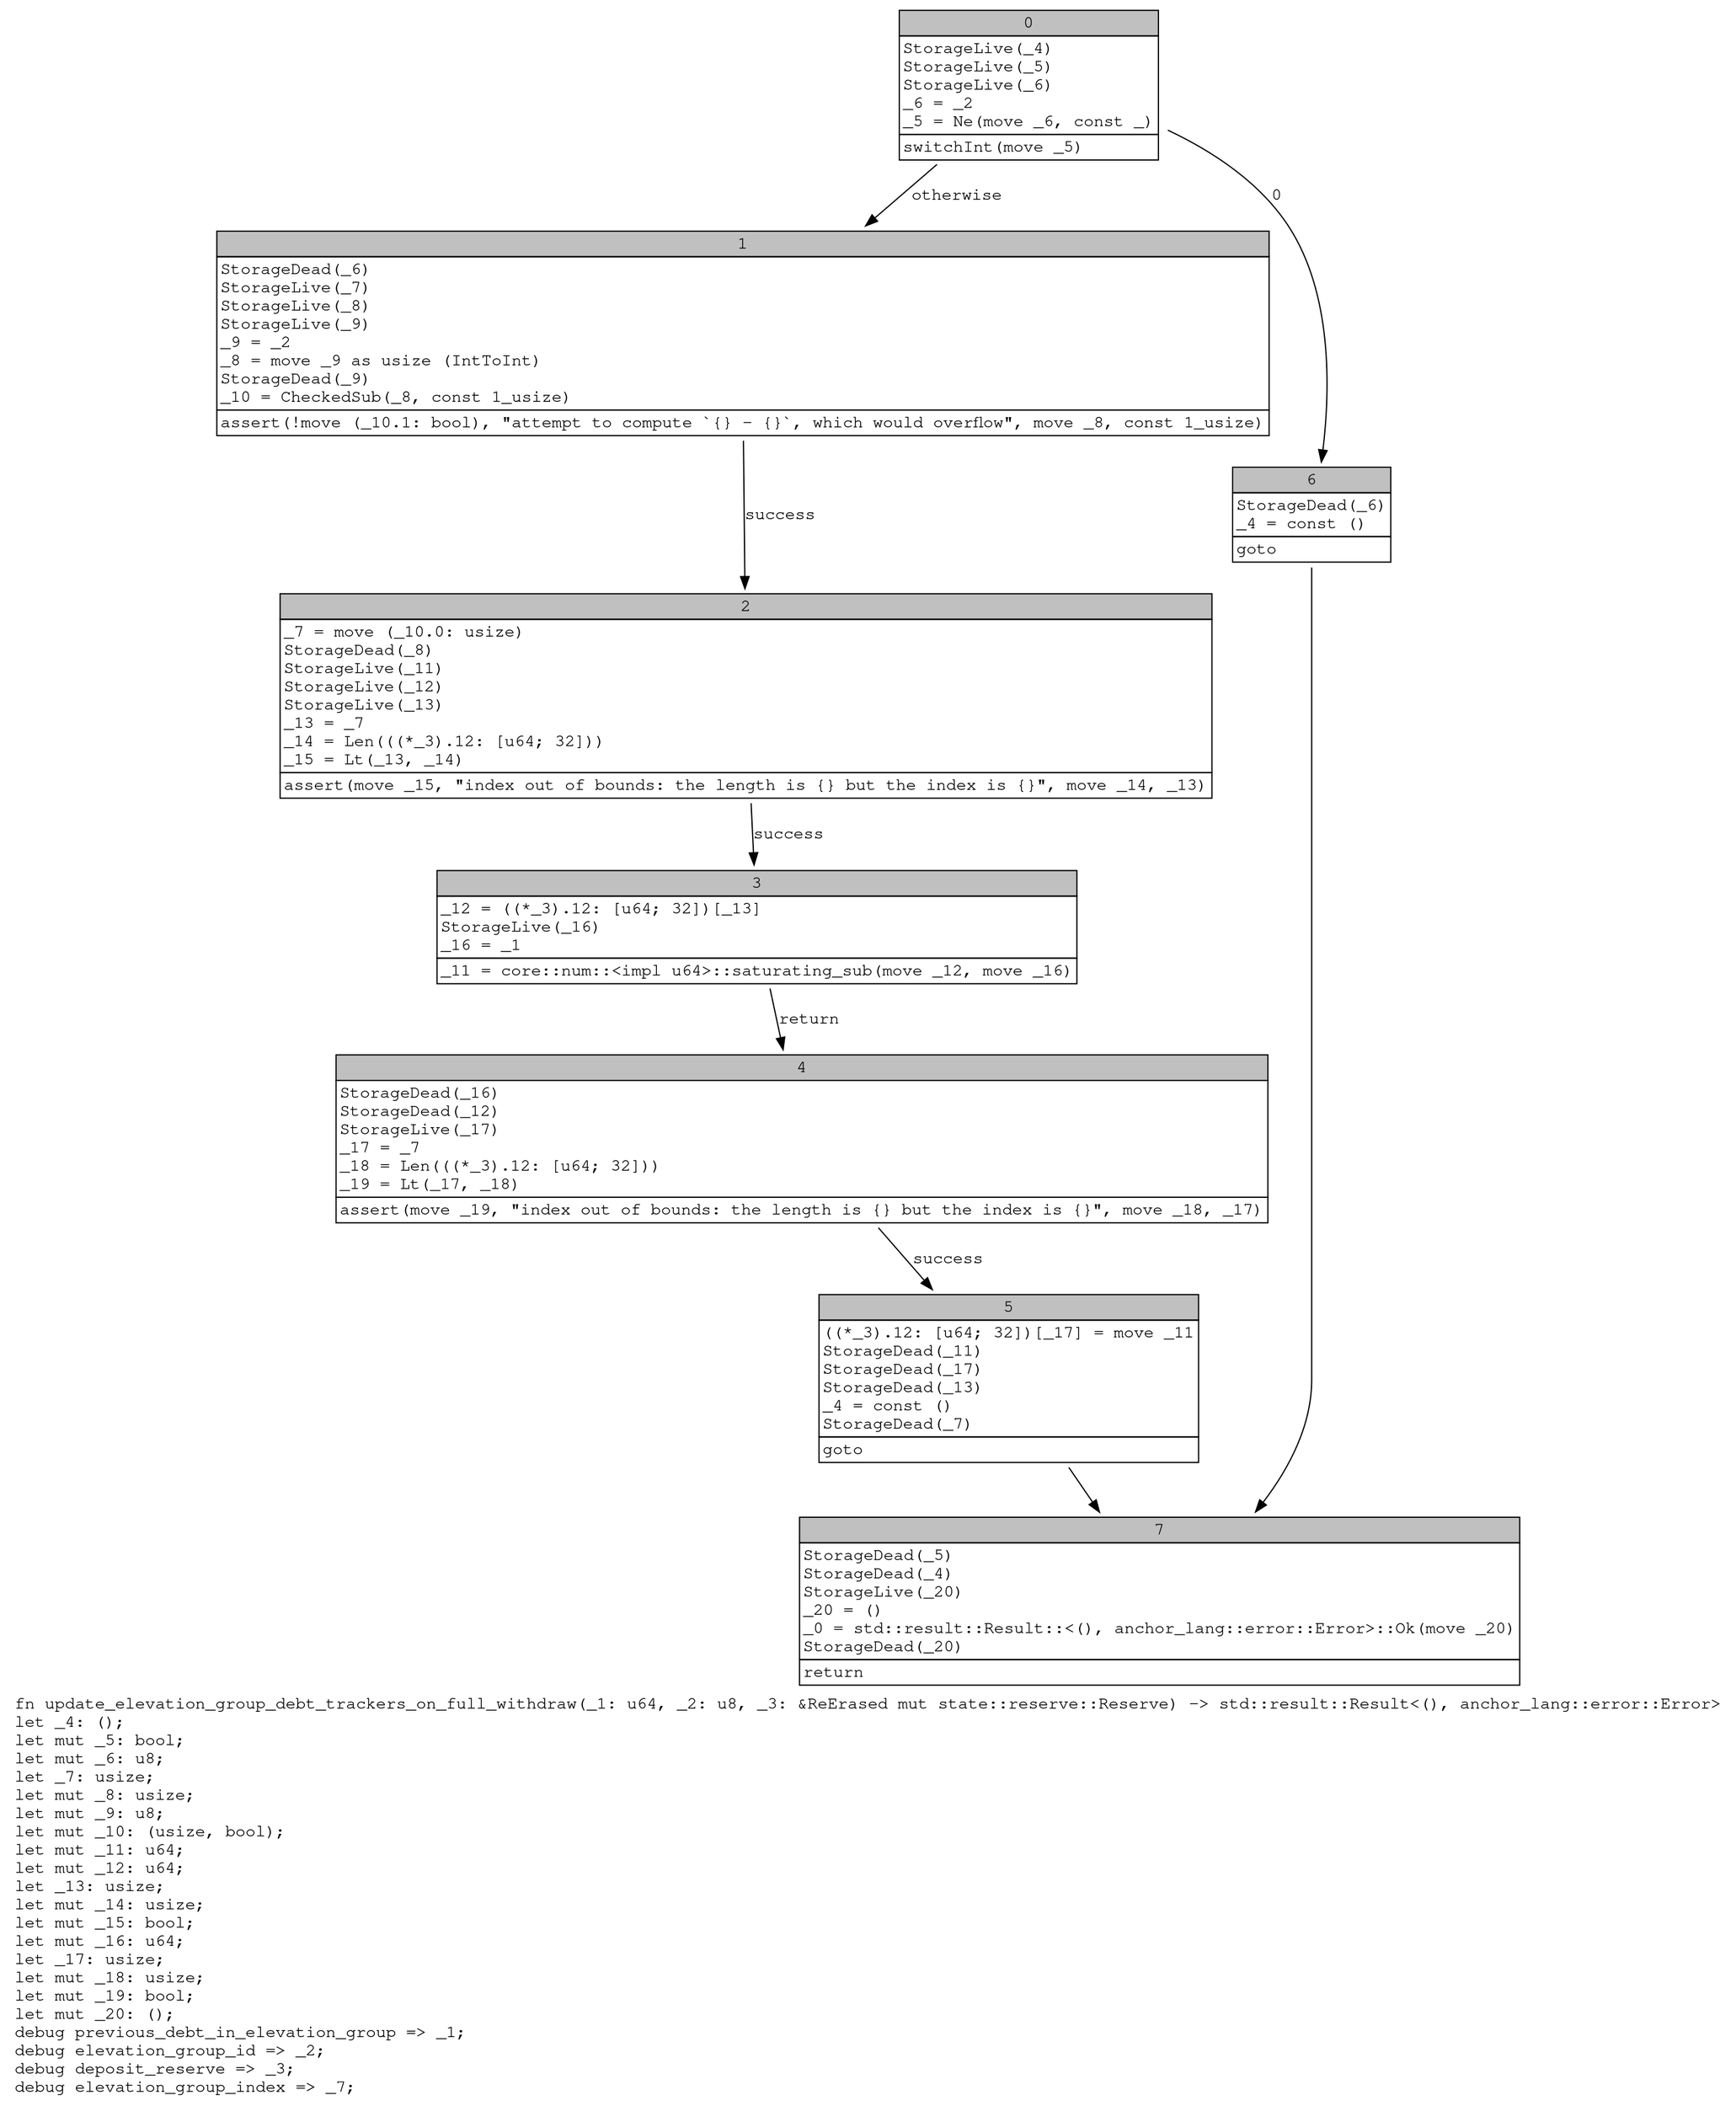 digraph Mir_0_1378 {
    graph [fontname="Courier, monospace"];
    node [fontname="Courier, monospace"];
    edge [fontname="Courier, monospace"];
    label=<fn update_elevation_group_debt_trackers_on_full_withdraw(_1: u64, _2: u8, _3: &amp;ReErased mut state::reserve::Reserve) -&gt; std::result::Result&lt;(), anchor_lang::error::Error&gt;<br align="left"/>let _4: ();<br align="left"/>let mut _5: bool;<br align="left"/>let mut _6: u8;<br align="left"/>let _7: usize;<br align="left"/>let mut _8: usize;<br align="left"/>let mut _9: u8;<br align="left"/>let mut _10: (usize, bool);<br align="left"/>let mut _11: u64;<br align="left"/>let mut _12: u64;<br align="left"/>let _13: usize;<br align="left"/>let mut _14: usize;<br align="left"/>let mut _15: bool;<br align="left"/>let mut _16: u64;<br align="left"/>let _17: usize;<br align="left"/>let mut _18: usize;<br align="left"/>let mut _19: bool;<br align="left"/>let mut _20: ();<br align="left"/>debug previous_debt_in_elevation_group =&gt; _1;<br align="left"/>debug elevation_group_id =&gt; _2;<br align="left"/>debug deposit_reserve =&gt; _3;<br align="left"/>debug elevation_group_index =&gt; _7;<br align="left"/>>;
    bb0__0_1378 [shape="none", label=<<table border="0" cellborder="1" cellspacing="0"><tr><td bgcolor="gray" align="center" colspan="1">0</td></tr><tr><td align="left" balign="left">StorageLive(_4)<br/>StorageLive(_5)<br/>StorageLive(_6)<br/>_6 = _2<br/>_5 = Ne(move _6, const _)<br/></td></tr><tr><td align="left">switchInt(move _5)</td></tr></table>>];
    bb1__0_1378 [shape="none", label=<<table border="0" cellborder="1" cellspacing="0"><tr><td bgcolor="gray" align="center" colspan="1">1</td></tr><tr><td align="left" balign="left">StorageDead(_6)<br/>StorageLive(_7)<br/>StorageLive(_8)<br/>StorageLive(_9)<br/>_9 = _2<br/>_8 = move _9 as usize (IntToInt)<br/>StorageDead(_9)<br/>_10 = CheckedSub(_8, const 1_usize)<br/></td></tr><tr><td align="left">assert(!move (_10.1: bool), &quot;attempt to compute `{} - {}`, which would overflow&quot;, move _8, const 1_usize)</td></tr></table>>];
    bb2__0_1378 [shape="none", label=<<table border="0" cellborder="1" cellspacing="0"><tr><td bgcolor="gray" align="center" colspan="1">2</td></tr><tr><td align="left" balign="left">_7 = move (_10.0: usize)<br/>StorageDead(_8)<br/>StorageLive(_11)<br/>StorageLive(_12)<br/>StorageLive(_13)<br/>_13 = _7<br/>_14 = Len(((*_3).12: [u64; 32]))<br/>_15 = Lt(_13, _14)<br/></td></tr><tr><td align="left">assert(move _15, &quot;index out of bounds: the length is {} but the index is {}&quot;, move _14, _13)</td></tr></table>>];
    bb3__0_1378 [shape="none", label=<<table border="0" cellborder="1" cellspacing="0"><tr><td bgcolor="gray" align="center" colspan="1">3</td></tr><tr><td align="left" balign="left">_12 = ((*_3).12: [u64; 32])[_13]<br/>StorageLive(_16)<br/>_16 = _1<br/></td></tr><tr><td align="left">_11 = core::num::&lt;impl u64&gt;::saturating_sub(move _12, move _16)</td></tr></table>>];
    bb4__0_1378 [shape="none", label=<<table border="0" cellborder="1" cellspacing="0"><tr><td bgcolor="gray" align="center" colspan="1">4</td></tr><tr><td align="left" balign="left">StorageDead(_16)<br/>StorageDead(_12)<br/>StorageLive(_17)<br/>_17 = _7<br/>_18 = Len(((*_3).12: [u64; 32]))<br/>_19 = Lt(_17, _18)<br/></td></tr><tr><td align="left">assert(move _19, &quot;index out of bounds: the length is {} but the index is {}&quot;, move _18, _17)</td></tr></table>>];
    bb5__0_1378 [shape="none", label=<<table border="0" cellborder="1" cellspacing="0"><tr><td bgcolor="gray" align="center" colspan="1">5</td></tr><tr><td align="left" balign="left">((*_3).12: [u64; 32])[_17] = move _11<br/>StorageDead(_11)<br/>StorageDead(_17)<br/>StorageDead(_13)<br/>_4 = const ()<br/>StorageDead(_7)<br/></td></tr><tr><td align="left">goto</td></tr></table>>];
    bb6__0_1378 [shape="none", label=<<table border="0" cellborder="1" cellspacing="0"><tr><td bgcolor="gray" align="center" colspan="1">6</td></tr><tr><td align="left" balign="left">StorageDead(_6)<br/>_4 = const ()<br/></td></tr><tr><td align="left">goto</td></tr></table>>];
    bb7__0_1378 [shape="none", label=<<table border="0" cellborder="1" cellspacing="0"><tr><td bgcolor="gray" align="center" colspan="1">7</td></tr><tr><td align="left" balign="left">StorageDead(_5)<br/>StorageDead(_4)<br/>StorageLive(_20)<br/>_20 = ()<br/>_0 = std::result::Result::&lt;(), anchor_lang::error::Error&gt;::Ok(move _20)<br/>StorageDead(_20)<br/></td></tr><tr><td align="left">return</td></tr></table>>];
    bb0__0_1378 -> bb6__0_1378 [label="0"];
    bb0__0_1378 -> bb1__0_1378 [label="otherwise"];
    bb1__0_1378 -> bb2__0_1378 [label="success"];
    bb2__0_1378 -> bb3__0_1378 [label="success"];
    bb3__0_1378 -> bb4__0_1378 [label="return"];
    bb4__0_1378 -> bb5__0_1378 [label="success"];
    bb5__0_1378 -> bb7__0_1378 [label=""];
    bb6__0_1378 -> bb7__0_1378 [label=""];
}
